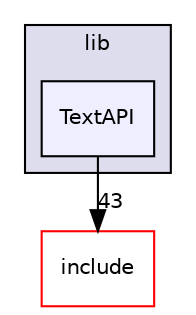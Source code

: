digraph "lib/TextAPI" {
  bgcolor=transparent;
  compound=true
  node [ fontsize="10", fontname="Helvetica"];
  edge [ labelfontsize="10", labelfontname="Helvetica"];
  subgraph clusterdir_97aefd0d527b934f1d99a682da8fe6a9 {
    graph [ bgcolor="#ddddee", pencolor="black", label="lib" fontname="Helvetica", fontsize="10", URL="dir_97aefd0d527b934f1d99a682da8fe6a9.html"]
  dir_db4ee299e232fa6cb6952e8a4a1971c4 [shape=box, label="TextAPI", style="filled", fillcolor="#eeeeff", pencolor="black", URL="dir_db4ee299e232fa6cb6952e8a4a1971c4.html"];
  }
  dir_d44c64559bbebec7f509842c48db8b23 [shape=box label="include" color="red" URL="dir_d44c64559bbebec7f509842c48db8b23.html"];
  dir_db4ee299e232fa6cb6952e8a4a1971c4->dir_d44c64559bbebec7f509842c48db8b23 [headlabel="43", labeldistance=1.5 headhref="dir_000225_000001.html"];
}
